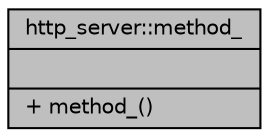 digraph G
{
  edge [fontname="Helvetica",fontsize="10",labelfontname="Helvetica",labelfontsize="10"];
  node [fontname="Helvetica",fontsize="10",shape=record];
  Node1 [label="{http_server::method_\n||+ method_()\l}",height=0.2,width=0.4,color="black", fillcolor="grey75", style="filled" fontcolor="black"];
}

